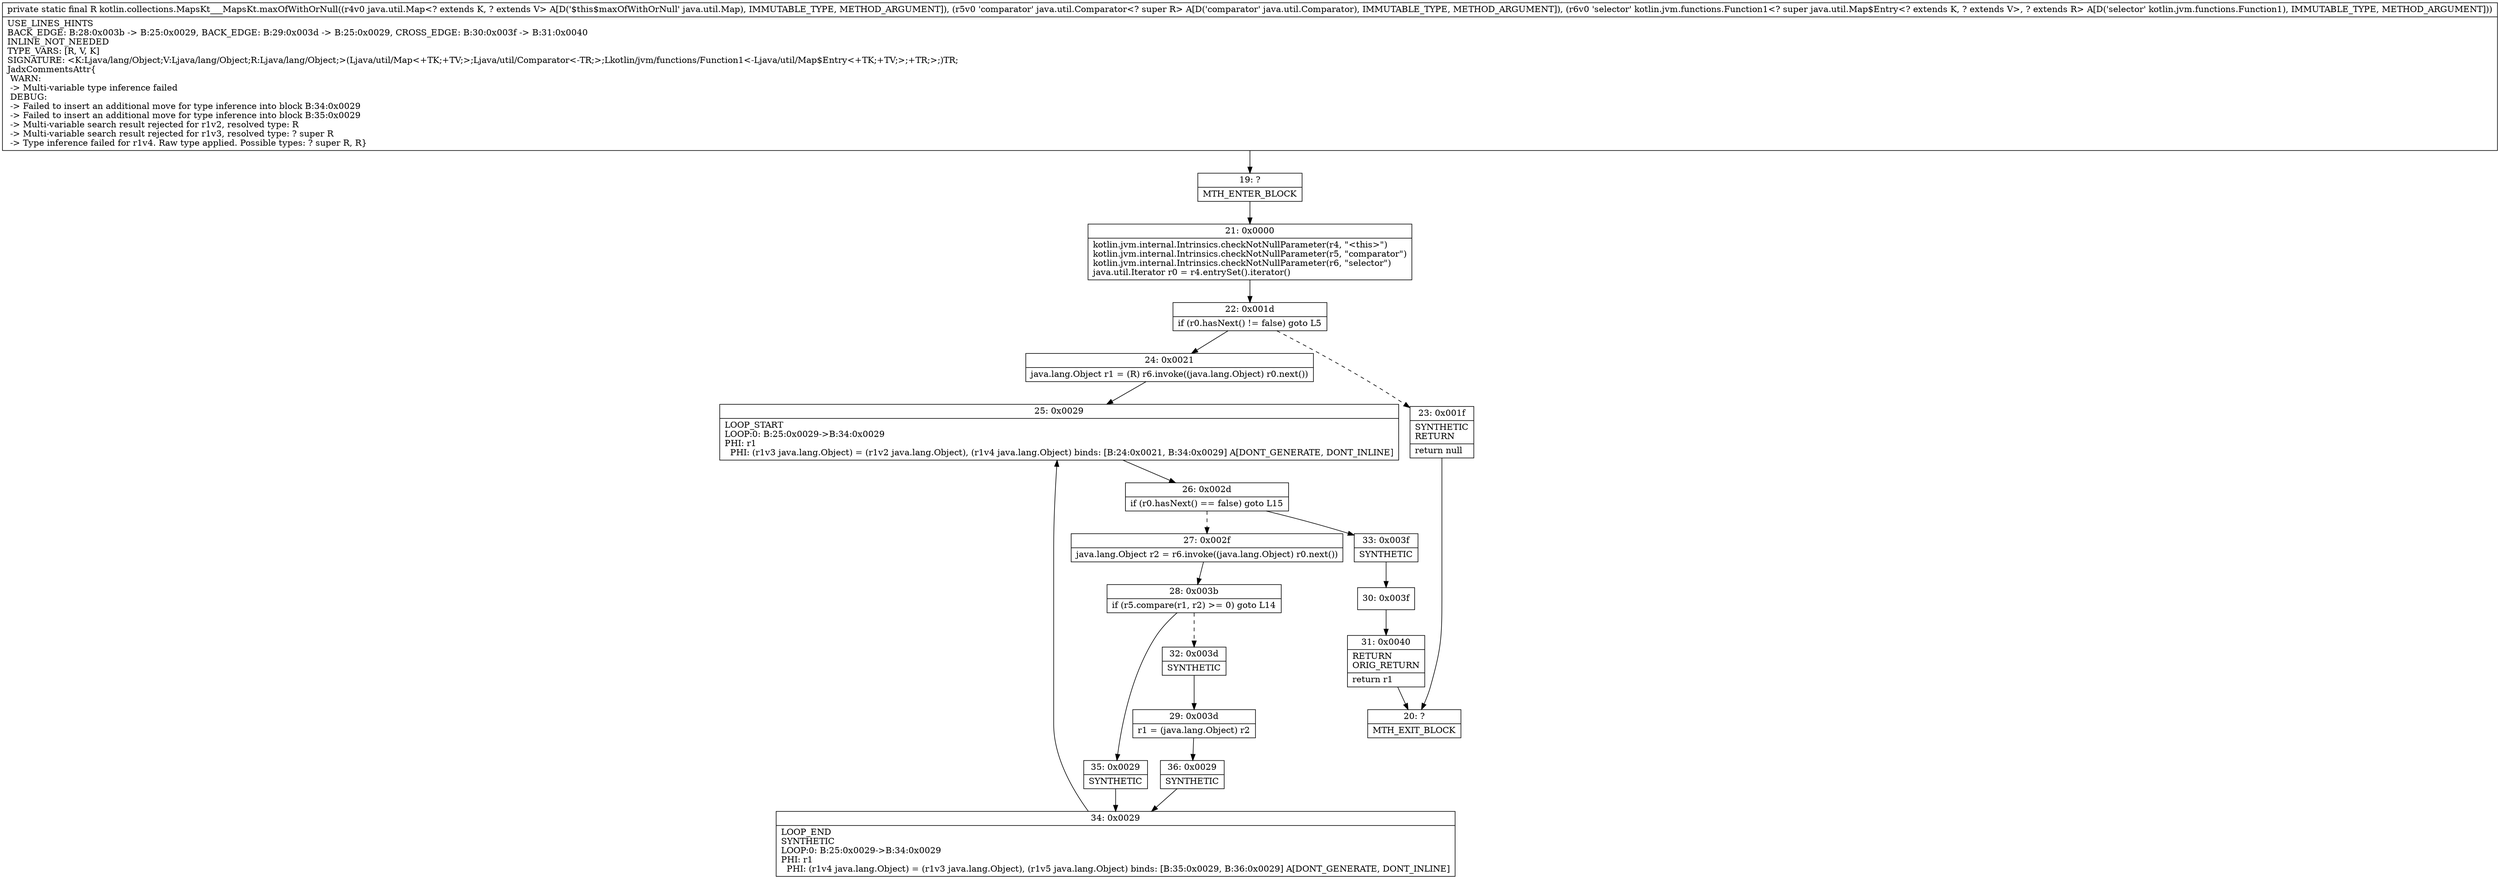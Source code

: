digraph "CFG forkotlin.collections.MapsKt___MapsKt.maxOfWithOrNull(Ljava\/util\/Map;Ljava\/util\/Comparator;Lkotlin\/jvm\/functions\/Function1;)Ljava\/lang\/Object;" {
Node_19 [shape=record,label="{19\:\ ?|MTH_ENTER_BLOCK\l}"];
Node_21 [shape=record,label="{21\:\ 0x0000|kotlin.jvm.internal.Intrinsics.checkNotNullParameter(r4, \"\<this\>\")\lkotlin.jvm.internal.Intrinsics.checkNotNullParameter(r5, \"comparator\")\lkotlin.jvm.internal.Intrinsics.checkNotNullParameter(r6, \"selector\")\ljava.util.Iterator r0 = r4.entrySet().iterator()\l}"];
Node_22 [shape=record,label="{22\:\ 0x001d|if (r0.hasNext() != false) goto L5\l}"];
Node_23 [shape=record,label="{23\:\ 0x001f|SYNTHETIC\lRETURN\l|return null\l}"];
Node_20 [shape=record,label="{20\:\ ?|MTH_EXIT_BLOCK\l}"];
Node_24 [shape=record,label="{24\:\ 0x0021|java.lang.Object r1 = (R) r6.invoke((java.lang.Object) r0.next())\l}"];
Node_25 [shape=record,label="{25\:\ 0x0029|LOOP_START\lLOOP:0: B:25:0x0029\-\>B:34:0x0029\lPHI: r1 \l  PHI: (r1v3 java.lang.Object) = (r1v2 java.lang.Object), (r1v4 java.lang.Object) binds: [B:24:0x0021, B:34:0x0029] A[DONT_GENERATE, DONT_INLINE]\l}"];
Node_26 [shape=record,label="{26\:\ 0x002d|if (r0.hasNext() == false) goto L15\l}"];
Node_27 [shape=record,label="{27\:\ 0x002f|java.lang.Object r2 = r6.invoke((java.lang.Object) r0.next())\l}"];
Node_28 [shape=record,label="{28\:\ 0x003b|if (r5.compare(r1, r2) \>= 0) goto L14\l}"];
Node_32 [shape=record,label="{32\:\ 0x003d|SYNTHETIC\l}"];
Node_29 [shape=record,label="{29\:\ 0x003d|r1 = (java.lang.Object) r2\l}"];
Node_36 [shape=record,label="{36\:\ 0x0029|SYNTHETIC\l}"];
Node_34 [shape=record,label="{34\:\ 0x0029|LOOP_END\lSYNTHETIC\lLOOP:0: B:25:0x0029\-\>B:34:0x0029\lPHI: r1 \l  PHI: (r1v4 java.lang.Object) = (r1v3 java.lang.Object), (r1v5 java.lang.Object) binds: [B:35:0x0029, B:36:0x0029] A[DONT_GENERATE, DONT_INLINE]\l}"];
Node_35 [shape=record,label="{35\:\ 0x0029|SYNTHETIC\l}"];
Node_33 [shape=record,label="{33\:\ 0x003f|SYNTHETIC\l}"];
Node_30 [shape=record,label="{30\:\ 0x003f}"];
Node_31 [shape=record,label="{31\:\ 0x0040|RETURN\lORIG_RETURN\l|return r1\l}"];
MethodNode[shape=record,label="{private static final R kotlin.collections.MapsKt___MapsKt.maxOfWithOrNull((r4v0 java.util.Map\<? extends K, ? extends V\> A[D('$this$maxOfWithOrNull' java.util.Map), IMMUTABLE_TYPE, METHOD_ARGUMENT]), (r5v0 'comparator' java.util.Comparator\<? super R\> A[D('comparator' java.util.Comparator), IMMUTABLE_TYPE, METHOD_ARGUMENT]), (r6v0 'selector' kotlin.jvm.functions.Function1\<? super java.util.Map$Entry\<? extends K, ? extends V\>, ? extends R\> A[D('selector' kotlin.jvm.functions.Function1), IMMUTABLE_TYPE, METHOD_ARGUMENT]))  | USE_LINES_HINTS\lBACK_EDGE: B:28:0x003b \-\> B:25:0x0029, BACK_EDGE: B:29:0x003d \-\> B:25:0x0029, CROSS_EDGE: B:30:0x003f \-\> B:31:0x0040\lINLINE_NOT_NEEDED\lTYPE_VARS: [R, V, K]\lSIGNATURE: \<K:Ljava\/lang\/Object;V:Ljava\/lang\/Object;R:Ljava\/lang\/Object;\>(Ljava\/util\/Map\<+TK;+TV;\>;Ljava\/util\/Comparator\<\-TR;\>;Lkotlin\/jvm\/functions\/Function1\<\-Ljava\/util\/Map$Entry\<+TK;+TV;\>;+TR;\>;)TR;\lJadxCommentsAttr\{\l WARN: \l \-\> Multi\-variable type inference failed\l DEBUG: \l \-\> Failed to insert an additional move for type inference into block B:34:0x0029\l \-\> Failed to insert an additional move for type inference into block B:35:0x0029\l \-\> Multi\-variable search result rejected for r1v2, resolved type: R\l \-\> Multi\-variable search result rejected for r1v3, resolved type: ? super R\l \-\> Type inference failed for r1v4. Raw type applied. Possible types: ? super R, R\}\l}"];
MethodNode -> Node_19;Node_19 -> Node_21;
Node_21 -> Node_22;
Node_22 -> Node_23[style=dashed];
Node_22 -> Node_24;
Node_23 -> Node_20;
Node_24 -> Node_25;
Node_25 -> Node_26;
Node_26 -> Node_27[style=dashed];
Node_26 -> Node_33;
Node_27 -> Node_28;
Node_28 -> Node_32[style=dashed];
Node_28 -> Node_35;
Node_32 -> Node_29;
Node_29 -> Node_36;
Node_36 -> Node_34;
Node_34 -> Node_25;
Node_35 -> Node_34;
Node_33 -> Node_30;
Node_30 -> Node_31;
Node_31 -> Node_20;
}

